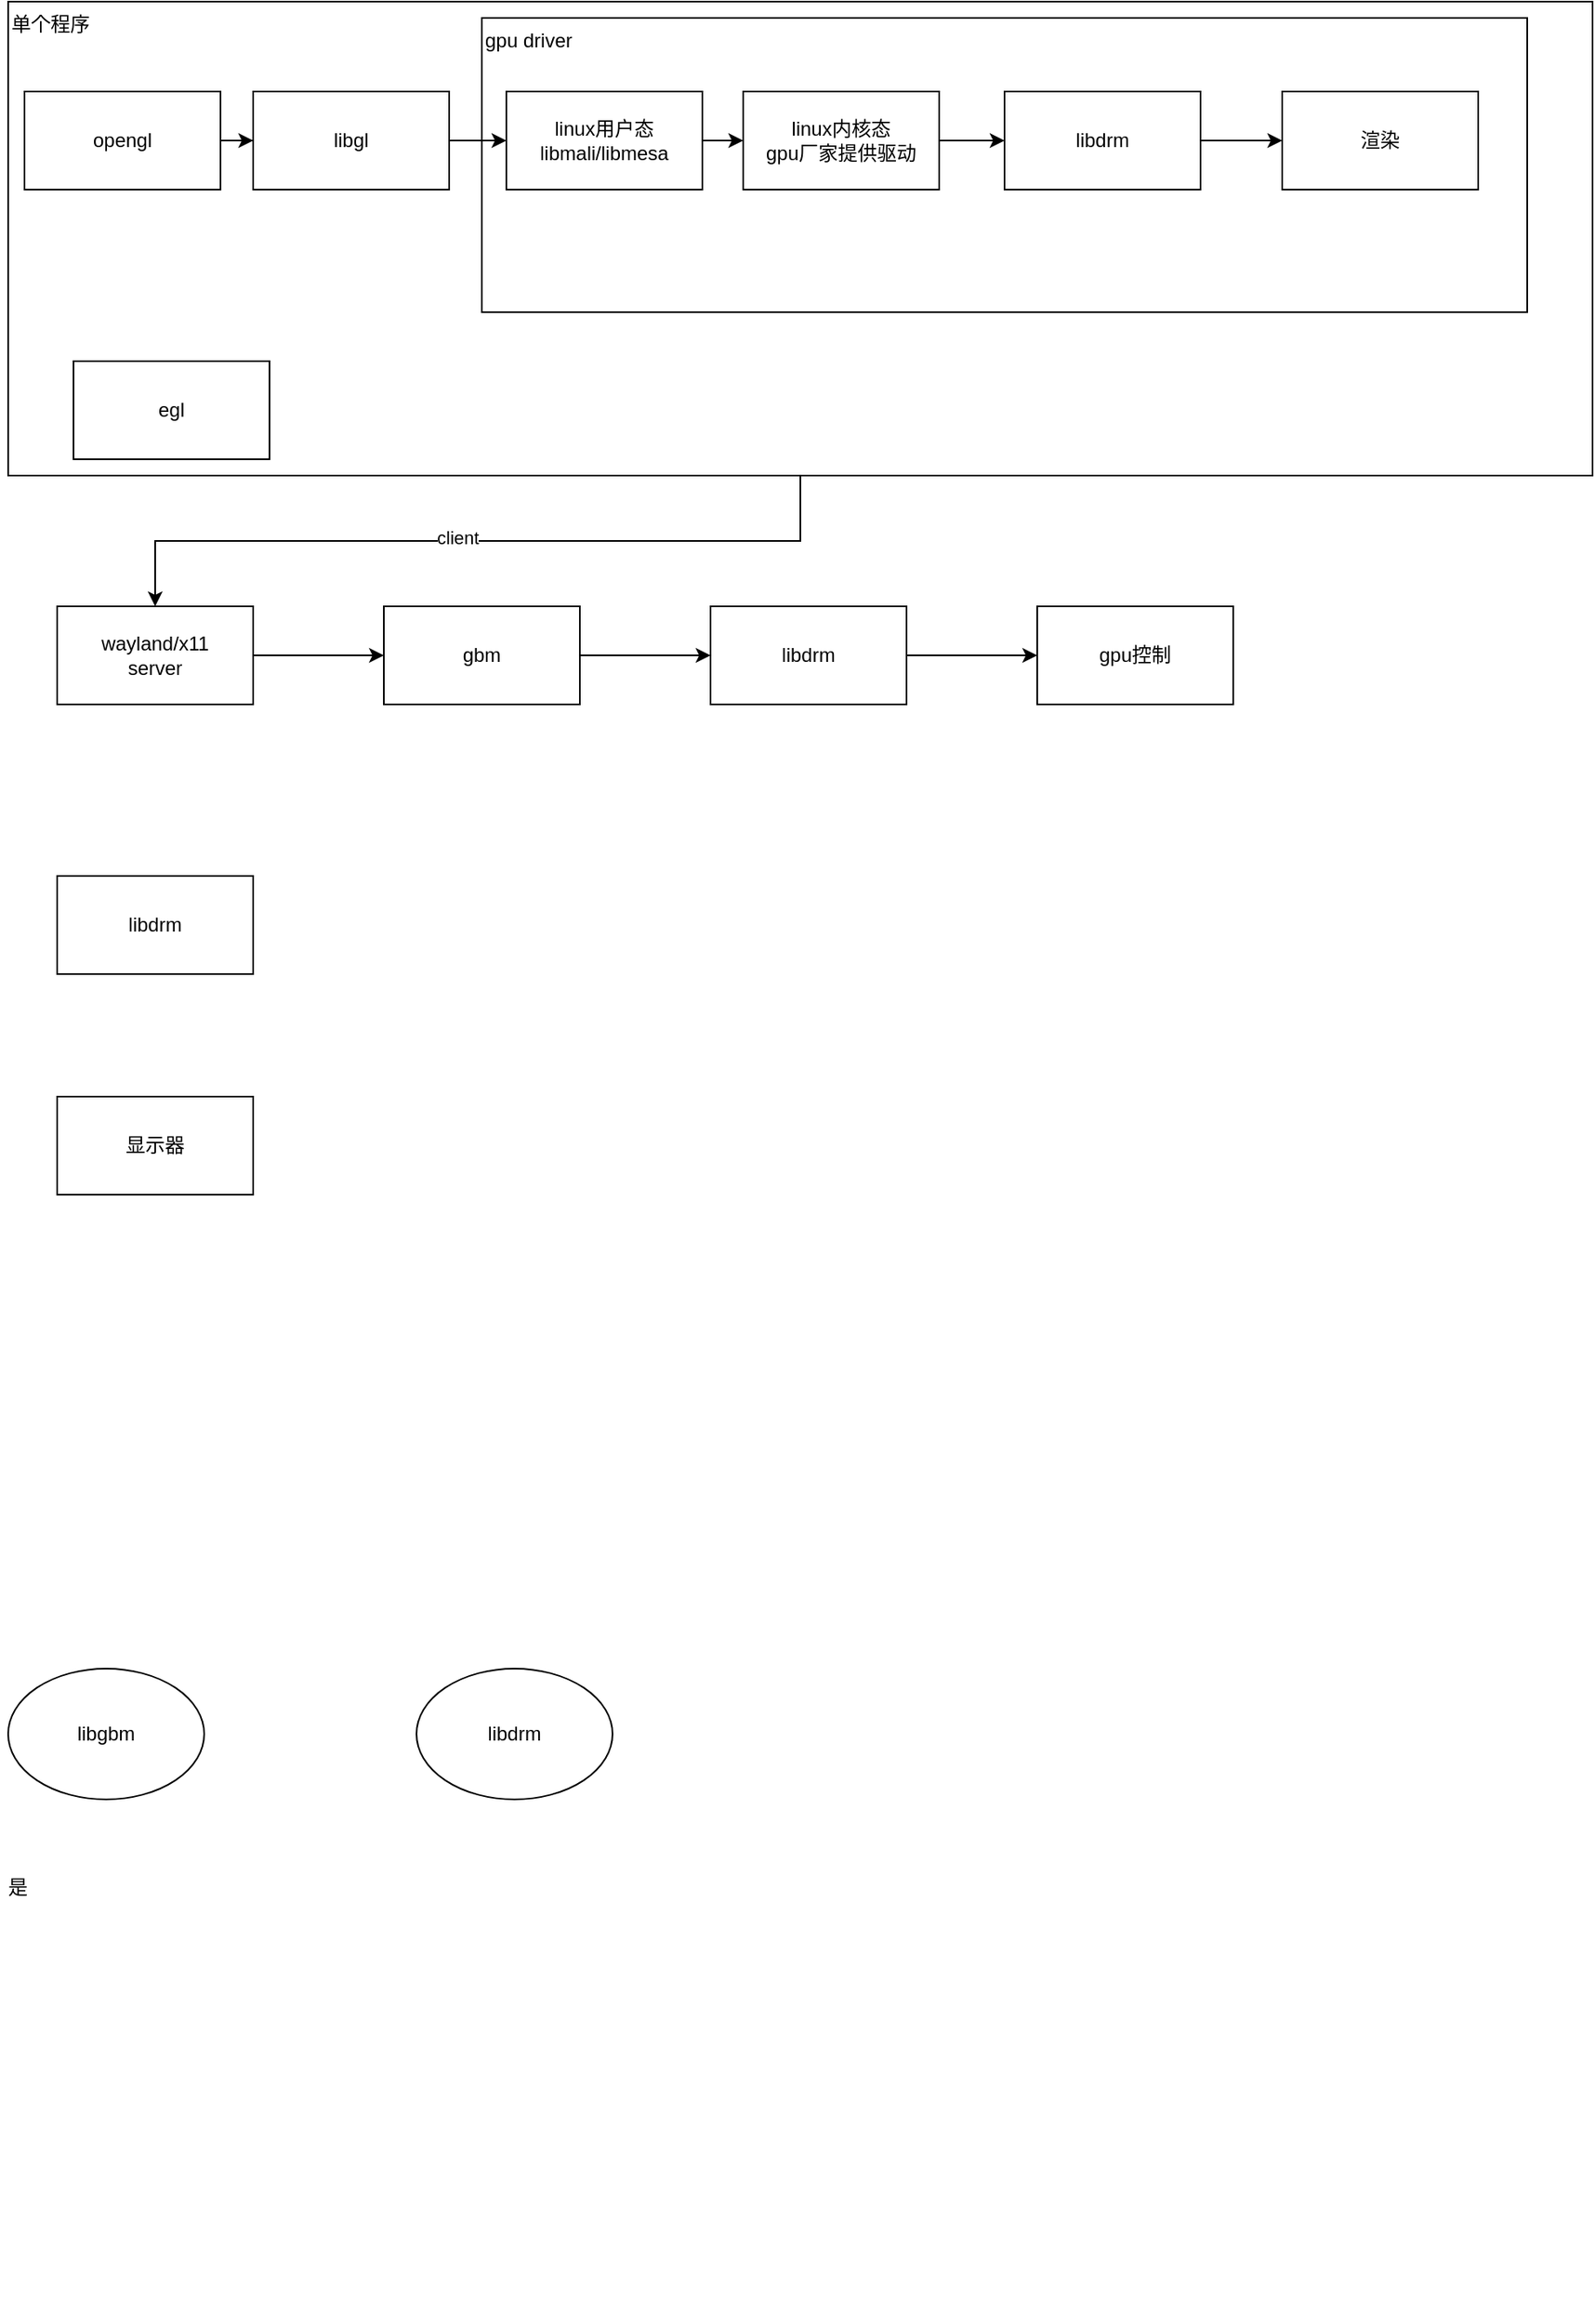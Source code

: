 <mxfile version="18.0.6" type="device"><diagram id="BUZYeoa0p_nBSQ2gn7Bt" name="第 1 页"><mxGraphModel dx="1420" dy="855" grid="1" gridSize="10" guides="1" tooltips="1" connect="1" arrows="1" fold="1" page="1" pageScale="1" pageWidth="827" pageHeight="1169" math="0" shadow="0"><root><mxCell id="0"/><mxCell id="1" parent="0"/><mxCell id="36CNXlc2YDcVeiuuhfnI-20" style="edgeStyle=orthogonalEdgeStyle;rounded=0;orthogonalLoop=1;jettySize=auto;html=1;" parent="1" source="36CNXlc2YDcVeiuuhfnI-19" target="36CNXlc2YDcVeiuuhfnI-10" edge="1"><mxGeometry relative="1" as="geometry"/></mxCell><mxCell id="36CNXlc2YDcVeiuuhfnI-22" value="client" style="edgeLabel;html=1;align=center;verticalAlign=middle;resizable=0;points=[];" parent="36CNXlc2YDcVeiuuhfnI-20" vertex="1" connectable="0"><mxGeometry x="0.054" y="-2" relative="1" as="geometry"><mxPoint as="offset"/></mxGeometry></mxCell><mxCell id="36CNXlc2YDcVeiuuhfnI-19" value="单个程序" style="text;html=1;strokeColor=default;fillColor=none;align=left;verticalAlign=top;whiteSpace=wrap;rounded=0;" parent="1" vertex="1"><mxGeometry x="30" y="20" width="970" height="290" as="geometry"/></mxCell><mxCell id="36CNXlc2YDcVeiuuhfnI-9" value="gpu driver" style="text;html=1;strokeColor=default;fillColor=none;align=left;verticalAlign=top;whiteSpace=wrap;rounded=0;" parent="1" vertex="1"><mxGeometry x="320" y="30" width="640" height="180" as="geometry"/></mxCell><mxCell id="36CNXlc2YDcVeiuuhfnI-3" value="" style="edgeStyle=orthogonalEdgeStyle;rounded=0;orthogonalLoop=1;jettySize=auto;html=1;" parent="1" source="36CNXlc2YDcVeiuuhfnI-1" target="36CNXlc2YDcVeiuuhfnI-2" edge="1"><mxGeometry relative="1" as="geometry"/></mxCell><mxCell id="36CNXlc2YDcVeiuuhfnI-1" value="opengl" style="rounded=0;whiteSpace=wrap;html=1;" parent="1" vertex="1"><mxGeometry x="40" y="75" width="120" height="60" as="geometry"/></mxCell><mxCell id="36CNXlc2YDcVeiuuhfnI-5" value="" style="edgeStyle=orthogonalEdgeStyle;rounded=0;orthogonalLoop=1;jettySize=auto;html=1;" parent="1" source="36CNXlc2YDcVeiuuhfnI-2" target="36CNXlc2YDcVeiuuhfnI-4" edge="1"><mxGeometry relative="1" as="geometry"/></mxCell><mxCell id="36CNXlc2YDcVeiuuhfnI-2" value="libgl" style="whiteSpace=wrap;html=1;rounded=0;" parent="1" vertex="1"><mxGeometry x="180" y="75" width="120" height="60" as="geometry"/></mxCell><mxCell id="36CNXlc2YDcVeiuuhfnI-7" value="" style="edgeStyle=orthogonalEdgeStyle;rounded=0;orthogonalLoop=1;jettySize=auto;html=1;" parent="1" source="36CNXlc2YDcVeiuuhfnI-4" target="36CNXlc2YDcVeiuuhfnI-6" edge="1"><mxGeometry relative="1" as="geometry"/></mxCell><mxCell id="36CNXlc2YDcVeiuuhfnI-4" value="linux用户态&lt;br&gt;libmali/libmesa" style="whiteSpace=wrap;html=1;rounded=0;" parent="1" vertex="1"><mxGeometry x="335" y="75" width="120" height="60" as="geometry"/></mxCell><mxCell id="36CNXlc2YDcVeiuuhfnI-24" value="" style="edgeStyle=orthogonalEdgeStyle;rounded=0;orthogonalLoop=1;jettySize=auto;html=1;" parent="1" source="36CNXlc2YDcVeiuuhfnI-6" target="36CNXlc2YDcVeiuuhfnI-23" edge="1"><mxGeometry relative="1" as="geometry"/></mxCell><mxCell id="36CNXlc2YDcVeiuuhfnI-6" value="linux内核态&lt;br&gt;gpu厂家提供驱动" style="whiteSpace=wrap;html=1;rounded=0;" parent="1" vertex="1"><mxGeometry x="480" y="75" width="120" height="60" as="geometry"/></mxCell><mxCell id="36CNXlc2YDcVeiuuhfnI-13" value="" style="edgeStyle=orthogonalEdgeStyle;rounded=0;orthogonalLoop=1;jettySize=auto;html=1;" parent="1" source="36CNXlc2YDcVeiuuhfnI-10" target="36CNXlc2YDcVeiuuhfnI-12" edge="1"><mxGeometry relative="1" as="geometry"/></mxCell><mxCell id="36CNXlc2YDcVeiuuhfnI-10" value="wayland/x11&lt;br&gt;server" style="rounded=0;whiteSpace=wrap;html=1;strokeColor=default;fillColor=none;" parent="1" vertex="1"><mxGeometry x="60" y="390" width="120" height="60" as="geometry"/></mxCell><mxCell id="36CNXlc2YDcVeiuuhfnI-15" value="" style="edgeStyle=orthogonalEdgeStyle;rounded=0;orthogonalLoop=1;jettySize=auto;html=1;" parent="1" source="36CNXlc2YDcVeiuuhfnI-12" target="36CNXlc2YDcVeiuuhfnI-14" edge="1"><mxGeometry relative="1" as="geometry"/></mxCell><mxCell id="36CNXlc2YDcVeiuuhfnI-12" value="gbm" style="whiteSpace=wrap;html=1;fillColor=none;rounded=0;" parent="1" vertex="1"><mxGeometry x="260" y="390" width="120" height="60" as="geometry"/></mxCell><mxCell id="36CNXlc2YDcVeiuuhfnI-28" value="" style="edgeStyle=orthogonalEdgeStyle;rounded=0;orthogonalLoop=1;jettySize=auto;html=1;" parent="1" source="36CNXlc2YDcVeiuuhfnI-14" target="36CNXlc2YDcVeiuuhfnI-27" edge="1"><mxGeometry relative="1" as="geometry"/></mxCell><mxCell id="36CNXlc2YDcVeiuuhfnI-14" value="libdrm" style="whiteSpace=wrap;html=1;fillColor=none;rounded=0;" parent="1" vertex="1"><mxGeometry x="460" y="390" width="120" height="60" as="geometry"/></mxCell><mxCell id="36CNXlc2YDcVeiuuhfnI-16" value="显示器" style="rounded=0;whiteSpace=wrap;html=1;strokeColor=default;fillColor=none;" parent="1" vertex="1"><mxGeometry x="60" y="690" width="120" height="60" as="geometry"/></mxCell><mxCell id="36CNXlc2YDcVeiuuhfnI-17" value="egl" style="rounded=0;whiteSpace=wrap;html=1;strokeColor=default;fillColor=none;" parent="1" vertex="1"><mxGeometry x="70" y="240" width="120" height="60" as="geometry"/></mxCell><mxCell id="36CNXlc2YDcVeiuuhfnI-26" value="" style="edgeStyle=orthogonalEdgeStyle;rounded=0;orthogonalLoop=1;jettySize=auto;html=1;" parent="1" source="36CNXlc2YDcVeiuuhfnI-23" target="36CNXlc2YDcVeiuuhfnI-25" edge="1"><mxGeometry relative="1" as="geometry"/></mxCell><mxCell id="36CNXlc2YDcVeiuuhfnI-23" value="libdrm" style="whiteSpace=wrap;html=1;rounded=0;" parent="1" vertex="1"><mxGeometry x="640" y="75" width="120" height="60" as="geometry"/></mxCell><mxCell id="36CNXlc2YDcVeiuuhfnI-25" value="渲染" style="whiteSpace=wrap;html=1;rounded=0;" parent="1" vertex="1"><mxGeometry x="810" y="75" width="120" height="60" as="geometry"/></mxCell><mxCell id="36CNXlc2YDcVeiuuhfnI-27" value="gpu控制" style="whiteSpace=wrap;html=1;fillColor=none;rounded=0;" parent="1" vertex="1"><mxGeometry x="660" y="390" width="120" height="60" as="geometry"/></mxCell><mxCell id="36CNXlc2YDcVeiuuhfnI-29" value="libdrm" style="whiteSpace=wrap;html=1;fillColor=none;rounded=0;" parent="1" vertex="1"><mxGeometry x="60" y="555" width="120" height="60" as="geometry"/></mxCell><mxCell id="9Jj1cDnlmtl3lvLb-NVI-2" value="libgbm" style="ellipse;whiteSpace=wrap;html=1;" vertex="1" parent="1"><mxGeometry x="30" y="1040" width="120" height="80" as="geometry"/></mxCell><mxCell id="9Jj1cDnlmtl3lvLb-NVI-3" value="libdrm" style="ellipse;whiteSpace=wrap;html=1;" vertex="1" parent="1"><mxGeometry x="280" y="1040" width="120" height="80" as="geometry"/></mxCell><mxCell id="9Jj1cDnlmtl3lvLb-NVI-4" value="&lt;h1&gt;&lt;span style=&quot;background-color: initial; font-size: 12px; font-weight: normal;&quot;&gt;是&lt;/span&gt;&lt;br&gt;&lt;/h1&gt;" style="text;html=1;strokeColor=none;fillColor=none;spacing=5;spacingTop=-20;whiteSpace=wrap;overflow=hidden;rounded=0;" vertex="1" parent="1"><mxGeometry x="25" y="1150" width="235" height="290" as="geometry"/></mxCell></root></mxGraphModel></diagram></mxfile>